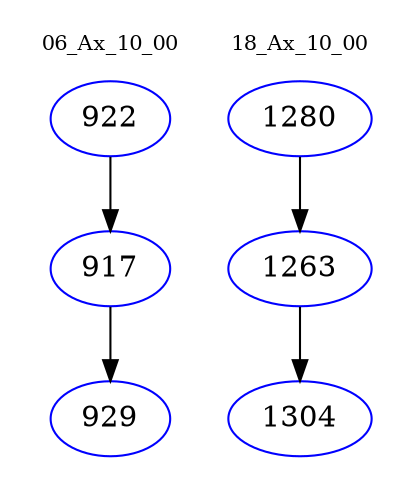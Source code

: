 digraph{
subgraph cluster_0 {
color = white
label = "06_Ax_10_00";
fontsize=10;
T0_922 [label="922", color="blue"]
T0_922 -> T0_917 [color="black"]
T0_917 [label="917", color="blue"]
T0_917 -> T0_929 [color="black"]
T0_929 [label="929", color="blue"]
}
subgraph cluster_1 {
color = white
label = "18_Ax_10_00";
fontsize=10;
T1_1280 [label="1280", color="blue"]
T1_1280 -> T1_1263 [color="black"]
T1_1263 [label="1263", color="blue"]
T1_1263 -> T1_1304 [color="black"]
T1_1304 [label="1304", color="blue"]
}
}
